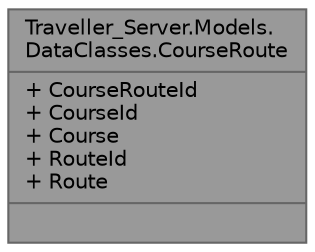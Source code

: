 digraph "Traveller_Server.Models.DataClasses.CourseRoute"
{
 // LATEX_PDF_SIZE
  bgcolor="transparent";
  edge [fontname=Helvetica,fontsize=10,labelfontname=Helvetica,labelfontsize=10];
  node [fontname=Helvetica,fontsize=10,shape=box,height=0.2,width=0.4];
  Node1 [shape=record,label="{Traveller_Server.Models.\lDataClasses.CourseRoute\n|+ CourseRouteId\l+ CourseId\l+ Course\l+ RouteId\l+ Route\l|}",height=0.2,width=0.4,color="gray40", fillcolor="grey60", style="filled", fontcolor="black",tooltip="Data class of a CourseRoute. Represents the connection between a course and a route."];
}
